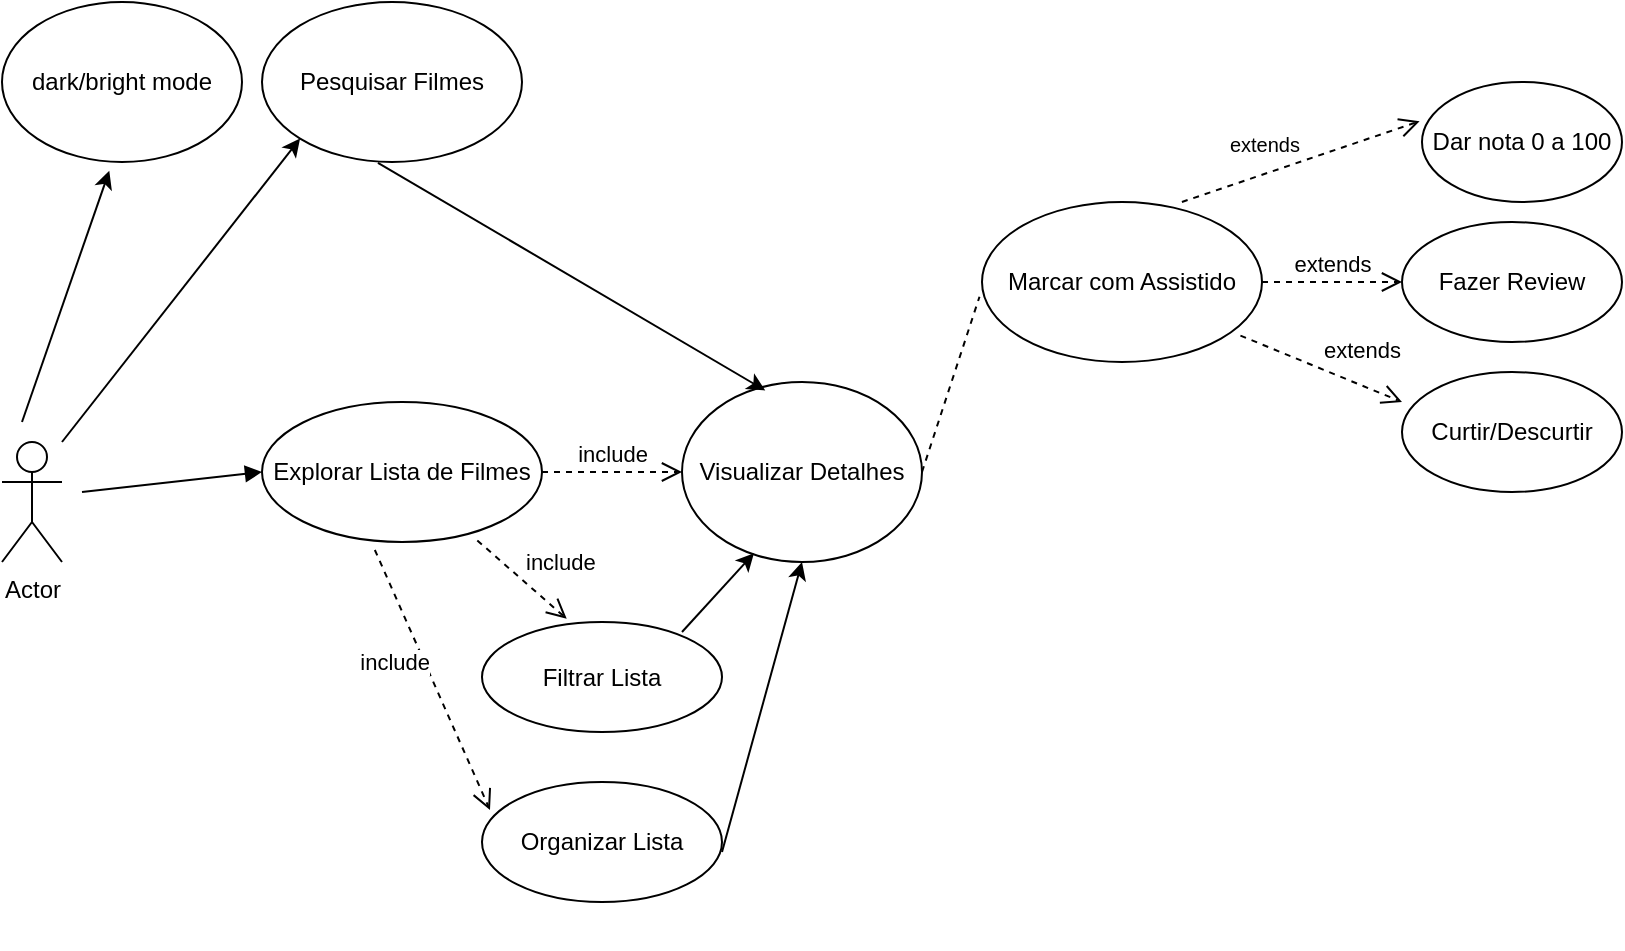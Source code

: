 <mxfile version="21.7.2" type="device">
  <diagram name="Página-1" id="O8CFx2J9XU56qer0C7IA">
    <mxGraphModel dx="1050" dy="574" grid="1" gridSize="10" guides="1" tooltips="1" connect="1" arrows="1" fold="1" page="1" pageScale="1" pageWidth="827" pageHeight="1169" math="0" shadow="0">
      <root>
        <mxCell id="0" />
        <mxCell id="1" parent="0" />
        <mxCell id="BVIy-EahmFEfsLHSjCyb-1" value="Actor" style="shape=umlActor;verticalLabelPosition=bottom;verticalAlign=top;html=1;outlineConnect=0;" parent="1" vertex="1">
          <mxGeometry x="10" y="260" width="30" height="60" as="geometry" />
        </mxCell>
        <mxCell id="BVIy-EahmFEfsLHSjCyb-2" value="" style="endArrow=classic;html=1;rounded=0;entryX=0;entryY=1;entryDx=0;entryDy=0;" parent="1" target="BVIy-EahmFEfsLHSjCyb-5" edge="1">
          <mxGeometry width="50" height="50" relative="1" as="geometry">
            <mxPoint x="40" y="260" as="sourcePoint" />
            <mxPoint x="230" y="130" as="targetPoint" />
          </mxGeometry>
        </mxCell>
        <mxCell id="BVIy-EahmFEfsLHSjCyb-5" value="&lt;span style=&quot;background-color: rgb(255, 255, 255);&quot;&gt;Pesquisar Filmes&lt;br&gt;&lt;/span&gt;" style="ellipse;whiteSpace=wrap;html=1;" parent="1" vertex="1">
          <mxGeometry x="140" y="40" width="130" height="80" as="geometry" />
        </mxCell>
        <mxCell id="BVIy-EahmFEfsLHSjCyb-6" value="Visualizar Detalhes" style="ellipse;whiteSpace=wrap;html=1;" parent="1" vertex="1">
          <mxGeometry x="350" y="230" width="120" height="90" as="geometry" />
        </mxCell>
        <mxCell id="BVIy-EahmFEfsLHSjCyb-7" value="Dar nota 0 a 100" style="ellipse;whiteSpace=wrap;html=1;" parent="1" vertex="1">
          <mxGeometry x="720" y="80" width="100" height="60" as="geometry" />
        </mxCell>
        <mxCell id="BVIy-EahmFEfsLHSjCyb-12" value="Marcar com Assistido" style="ellipse;whiteSpace=wrap;html=1;" parent="1" vertex="1">
          <mxGeometry x="500" y="140" width="140" height="80" as="geometry" />
        </mxCell>
        <mxCell id="BVIy-EahmFEfsLHSjCyb-14" value="Fazer Review" style="ellipse;whiteSpace=wrap;html=1;" parent="1" vertex="1">
          <mxGeometry x="710" y="150" width="110" height="60" as="geometry" />
        </mxCell>
        <mxCell id="BVIy-EahmFEfsLHSjCyb-37" style="edgeStyle=orthogonalEdgeStyle;rounded=0;orthogonalLoop=1;jettySize=auto;html=1;exitX=0.5;exitY=0;exitDx=0;exitDy=0;" parent="1" edge="1">
          <mxGeometry relative="1" as="geometry">
            <mxPoint x="290" y="505" as="targetPoint" />
            <mxPoint x="290" y="505" as="sourcePoint" />
          </mxGeometry>
        </mxCell>
        <mxCell id="BVIy-EahmFEfsLHSjCyb-22" value="" style="endArrow=classic;html=1;rounded=0;exitX=0.446;exitY=1.005;exitDx=0;exitDy=0;exitPerimeter=0;entryX=0.347;entryY=0.047;entryDx=0;entryDy=0;entryPerimeter=0;" parent="1" source="BVIy-EahmFEfsLHSjCyb-5" target="BVIy-EahmFEfsLHSjCyb-6" edge="1">
          <mxGeometry width="50" height="50" relative="1" as="geometry">
            <mxPoint x="280" y="130" as="sourcePoint" />
            <mxPoint x="290" y="220" as="targetPoint" />
          </mxGeometry>
        </mxCell>
        <mxCell id="BVIy-EahmFEfsLHSjCyb-23" value="" style="endArrow=classic;html=1;rounded=0;entryX=0.447;entryY=1.055;entryDx=0;entryDy=0;entryPerimeter=0;" parent="1" edge="1" target="BVIy-EahmFEfsLHSjCyb-24">
          <mxGeometry width="50" height="50" relative="1" as="geometry">
            <mxPoint x="20" y="250" as="sourcePoint" />
            <mxPoint x="30" y="132.5" as="targetPoint" />
          </mxGeometry>
        </mxCell>
        <mxCell id="BVIy-EahmFEfsLHSjCyb-24" value="dark/bright mode" style="ellipse;whiteSpace=wrap;html=1;" parent="1" vertex="1">
          <mxGeometry x="10" y="40" width="120" height="80" as="geometry" />
        </mxCell>
        <mxCell id="BVIy-EahmFEfsLHSjCyb-25" value="Curtir/Descurtir" style="ellipse;whiteSpace=wrap;html=1;" parent="1" vertex="1">
          <mxGeometry x="710" y="225" width="110" height="60" as="geometry" />
        </mxCell>
        <mxCell id="BVIy-EahmFEfsLHSjCyb-26" value="" style="endArrow=none;dashed=1;html=1;rounded=0;exitX=1;exitY=0.5;exitDx=0;exitDy=0;entryX=-0.009;entryY=0.592;entryDx=0;entryDy=0;entryPerimeter=0;" parent="1" source="BVIy-EahmFEfsLHSjCyb-6" target="BVIy-EahmFEfsLHSjCyb-12" edge="1">
          <mxGeometry width="50" height="50" relative="1" as="geometry">
            <mxPoint x="380" y="270" as="sourcePoint" />
            <mxPoint x="440" y="270" as="targetPoint" />
          </mxGeometry>
        </mxCell>
        <mxCell id="BVIy-EahmFEfsLHSjCyb-31" value="Filtrar Lista" style="ellipse;whiteSpace=wrap;html=1;" parent="1" vertex="1">
          <mxGeometry x="250" y="350" width="120" height="55" as="geometry" />
        </mxCell>
        <mxCell id="BVIy-EahmFEfsLHSjCyb-32" value="Organizar Lista" style="ellipse;whiteSpace=wrap;html=1;" parent="1" vertex="1">
          <mxGeometry x="250" y="430" width="120" height="60" as="geometry" />
        </mxCell>
        <mxCell id="gxYtZBI4XumvRYIFIAPa-3" value="Explorar Lista de Filmes" style="ellipse;whiteSpace=wrap;html=1;" vertex="1" parent="1">
          <mxGeometry x="140" y="240" width="140" height="70" as="geometry" />
        </mxCell>
        <mxCell id="gxYtZBI4XumvRYIFIAPa-4" value="&lt;font style=&quot;font-size: 10px;&quot;&gt;extends&lt;/font&gt;" style="html=1;verticalAlign=bottom;endArrow=open;dashed=1;endSize=8;curved=0;rounded=0;exitX=0.714;exitY=0;exitDx=0;exitDy=0;exitPerimeter=0;entryX=-0.012;entryY=0.327;entryDx=0;entryDy=0;entryPerimeter=0;align=right;" edge="1" parent="1" source="BVIy-EahmFEfsLHSjCyb-12" target="BVIy-EahmFEfsLHSjCyb-7">
          <mxGeometry relative="1" as="geometry">
            <mxPoint x="660" y="129.5" as="sourcePoint" />
            <mxPoint x="690" y="90" as="targetPoint" />
          </mxGeometry>
        </mxCell>
        <mxCell id="gxYtZBI4XumvRYIFIAPa-5" value="extends" style="html=1;verticalAlign=bottom;endArrow=open;dashed=1;endSize=8;curved=0;rounded=0;exitX=1;exitY=0.5;exitDx=0;exitDy=0;entryX=0;entryY=0.5;entryDx=0;entryDy=0;" edge="1" parent="1" source="BVIy-EahmFEfsLHSjCyb-12" target="BVIy-EahmFEfsLHSjCyb-14">
          <mxGeometry relative="1" as="geometry">
            <mxPoint x="650" y="170" as="sourcePoint" />
            <mxPoint x="700" y="180" as="targetPoint" />
          </mxGeometry>
        </mxCell>
        <mxCell id="gxYtZBI4XumvRYIFIAPa-6" value="extends" style="html=1;verticalAlign=bottom;endArrow=open;dashed=1;endSize=8;curved=0;rounded=0;entryX=0;entryY=0.25;entryDx=0;entryDy=0;entryPerimeter=0;exitX=0.923;exitY=0.835;exitDx=0;exitDy=0;exitPerimeter=0;align=left;" edge="1" parent="1" source="BVIy-EahmFEfsLHSjCyb-12" target="BVIy-EahmFEfsLHSjCyb-25">
          <mxGeometry relative="1" as="geometry">
            <mxPoint x="660" y="249.5" as="sourcePoint" />
            <mxPoint x="580" y="249.5" as="targetPoint" />
          </mxGeometry>
        </mxCell>
        <mxCell id="gxYtZBI4XumvRYIFIAPa-8" value="" style="html=1;verticalAlign=bottom;endArrow=block;curved=0;rounded=0;entryX=0;entryY=0.5;entryDx=0;entryDy=0;" edge="1" parent="1" target="gxYtZBI4XumvRYIFIAPa-3">
          <mxGeometry width="80" relative="1" as="geometry">
            <mxPoint x="50" y="285" as="sourcePoint" />
            <mxPoint x="130" y="285" as="targetPoint" />
          </mxGeometry>
        </mxCell>
        <mxCell id="gxYtZBI4XumvRYIFIAPa-10" value="include" style="html=1;verticalAlign=bottom;endArrow=open;dashed=1;endSize=8;curved=0;rounded=0;entryX=0;entryY=0.5;entryDx=0;entryDy=0;" edge="1" parent="1" target="BVIy-EahmFEfsLHSjCyb-6">
          <mxGeometry relative="1" as="geometry">
            <mxPoint x="280" y="275" as="sourcePoint" />
            <mxPoint x="340" y="274.5" as="targetPoint" />
          </mxGeometry>
        </mxCell>
        <mxCell id="gxYtZBI4XumvRYIFIAPa-11" value="include" style="html=1;verticalAlign=bottom;endArrow=open;dashed=1;endSize=8;curved=0;rounded=0;entryX=0.353;entryY=-0.029;entryDx=0;entryDy=0;entryPerimeter=0;exitX=0.769;exitY=0.989;exitDx=0;exitDy=0;exitPerimeter=0;align=left;" edge="1" parent="1" source="gxYtZBI4XumvRYIFIAPa-3" target="BVIy-EahmFEfsLHSjCyb-31">
          <mxGeometry relative="1" as="geometry">
            <mxPoint x="280" y="330" as="sourcePoint" />
            <mxPoint x="200" y="330" as="targetPoint" />
          </mxGeometry>
        </mxCell>
        <mxCell id="gxYtZBI4XumvRYIFIAPa-12" value="&lt;div style=&quot;text-align: justify;&quot;&gt;include&lt;/div&gt;" style="html=1;verticalAlign=bottom;endArrow=open;dashed=1;endSize=8;curved=0;rounded=0;entryX=0.353;entryY=-0.029;entryDx=0;entryDy=0;entryPerimeter=0;exitX=0.403;exitY=1.057;exitDx=0;exitDy=0;exitPerimeter=0;align=right;" edge="1" parent="1" source="gxYtZBI4XumvRYIFIAPa-3">
          <mxGeometry relative="1" as="geometry">
            <mxPoint x="210" y="405" as="sourcePoint" />
            <mxPoint x="254" y="444" as="targetPoint" />
          </mxGeometry>
        </mxCell>
        <mxCell id="gxYtZBI4XumvRYIFIAPa-13" value="" style="endArrow=classic;html=1;rounded=0;entryX=0.3;entryY=0.951;entryDx=0;entryDy=0;entryPerimeter=0;" edge="1" parent="1" target="BVIy-EahmFEfsLHSjCyb-6">
          <mxGeometry width="50" height="50" relative="1" as="geometry">
            <mxPoint x="350" y="355" as="sourcePoint" />
            <mxPoint x="384" y="320" as="targetPoint" />
          </mxGeometry>
        </mxCell>
        <mxCell id="gxYtZBI4XumvRYIFIAPa-14" value="" style="endArrow=classic;html=1;rounded=0;entryX=0.5;entryY=1;entryDx=0;entryDy=0;" edge="1" parent="1" target="BVIy-EahmFEfsLHSjCyb-6">
          <mxGeometry width="50" height="50" relative="1" as="geometry">
            <mxPoint x="370" y="465" as="sourcePoint" />
            <mxPoint x="404" y="430" as="targetPoint" />
          </mxGeometry>
        </mxCell>
      </root>
    </mxGraphModel>
  </diagram>
</mxfile>
